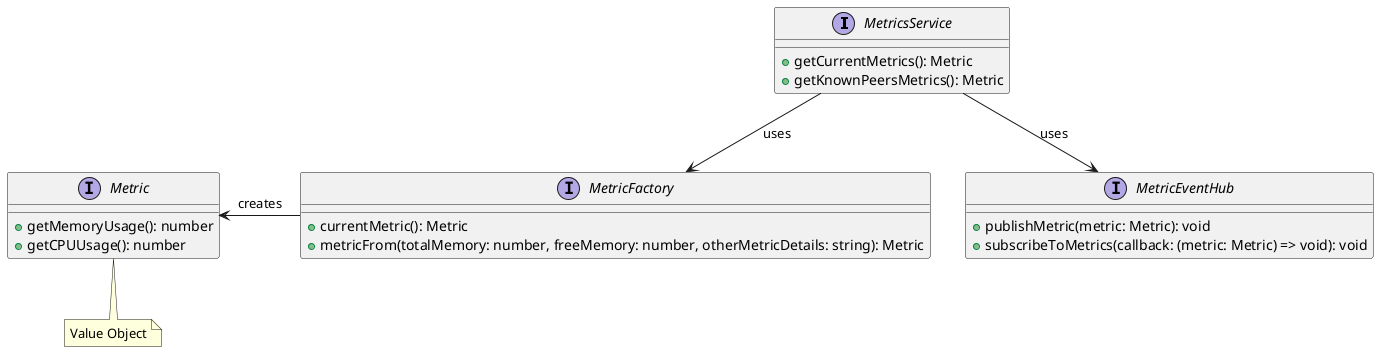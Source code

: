 @startuml

interface MetricsService {
    + getCurrentMetrics(): Metric
    + getKnownPeersMetrics(): Metric
}

MetricsService --> MetricFactory : uses

interface MetricFactory {
      + currentMetric(): Metric
      + metricFrom(totalMemory: number, freeMemory: number, otherMetricDetails: string): Metric
}
MetricFactory -left-> Metric : creates

interface MetricEventHub {
    + publishMetric(metric: Metric): void
    + subscribeToMetrics(callback: (metric: Metric) => void): void
}

MetricsService --> MetricEventHub : uses

interface Metric {
    + getMemoryUsage(): number
    + getCPUUsage(): number
}
note bottom of Metric : Value Object

@enduml
